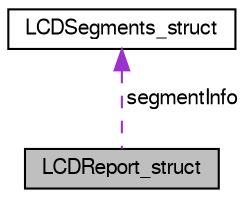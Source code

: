 digraph "LCDReport_struct"
{
  bgcolor="transparent";
  edge [fontname="FreeSans",fontsize="10",labelfontname="FreeSans",labelfontsize="10"];
  node [fontname="FreeSans",fontsize="10",shape=record];
  Node1 [label="LCDReport_struct",height=0.2,width=0.4,color="black", fillcolor="grey75", style="filled" fontcolor="black"];
  Node2 -> Node1 [dir="back",color="darkorchid3",fontsize="10",style="dashed",label=" segmentInfo" ,fontname="FreeSans"];
  Node2 [label="LCDSegments_struct",height=0.2,width=0.4,color="black",URL="$struct_l_c_d_segments__struct.html"];
}
